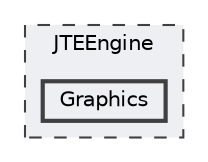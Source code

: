 digraph "JTEEngine/Graphics"
{
 // LATEX_PDF_SIZE
  bgcolor="transparent";
  edge [fontname=Helvetica,fontsize=10,labelfontname=Helvetica,labelfontsize=10];
  node [fontname=Helvetica,fontsize=10,shape=box,height=0.2,width=0.4];
  compound=true
  subgraph clusterdir_f206b926fb4f3f309d88ac0ec340a90b {
    graph [ bgcolor="#edeff3", pencolor="grey25", label="JTEEngine", fontname=Helvetica,fontsize=10 style="filled,dashed", URL="dir_f206b926fb4f3f309d88ac0ec340a90b.html",tooltip=""]
  dir_898d9bb8f3f218c535eefd08369113d8 [label="Graphics", fillcolor="#edeff3", color="grey25", style="filled,bold", URL="dir_898d9bb8f3f218c535eefd08369113d8.html",tooltip=""];
  }
}
